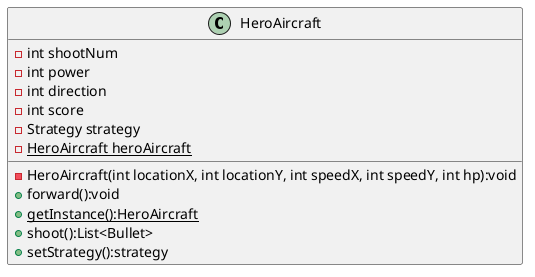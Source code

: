 @startuml
class HeroAircraft {
    - int shootNum
    - int power
    - int direction
    - int score
    - Strategy strategy
    - {static} HeroAircraft heroAircraft
    - HeroAircraft(int locationX, int locationY, int speedX, int speedY, int hp):void
    + forward():void
    + {static}getInstance():HeroAircraft
    + shoot():List<Bullet>
    + setStrategy():strategy
}
@enduml